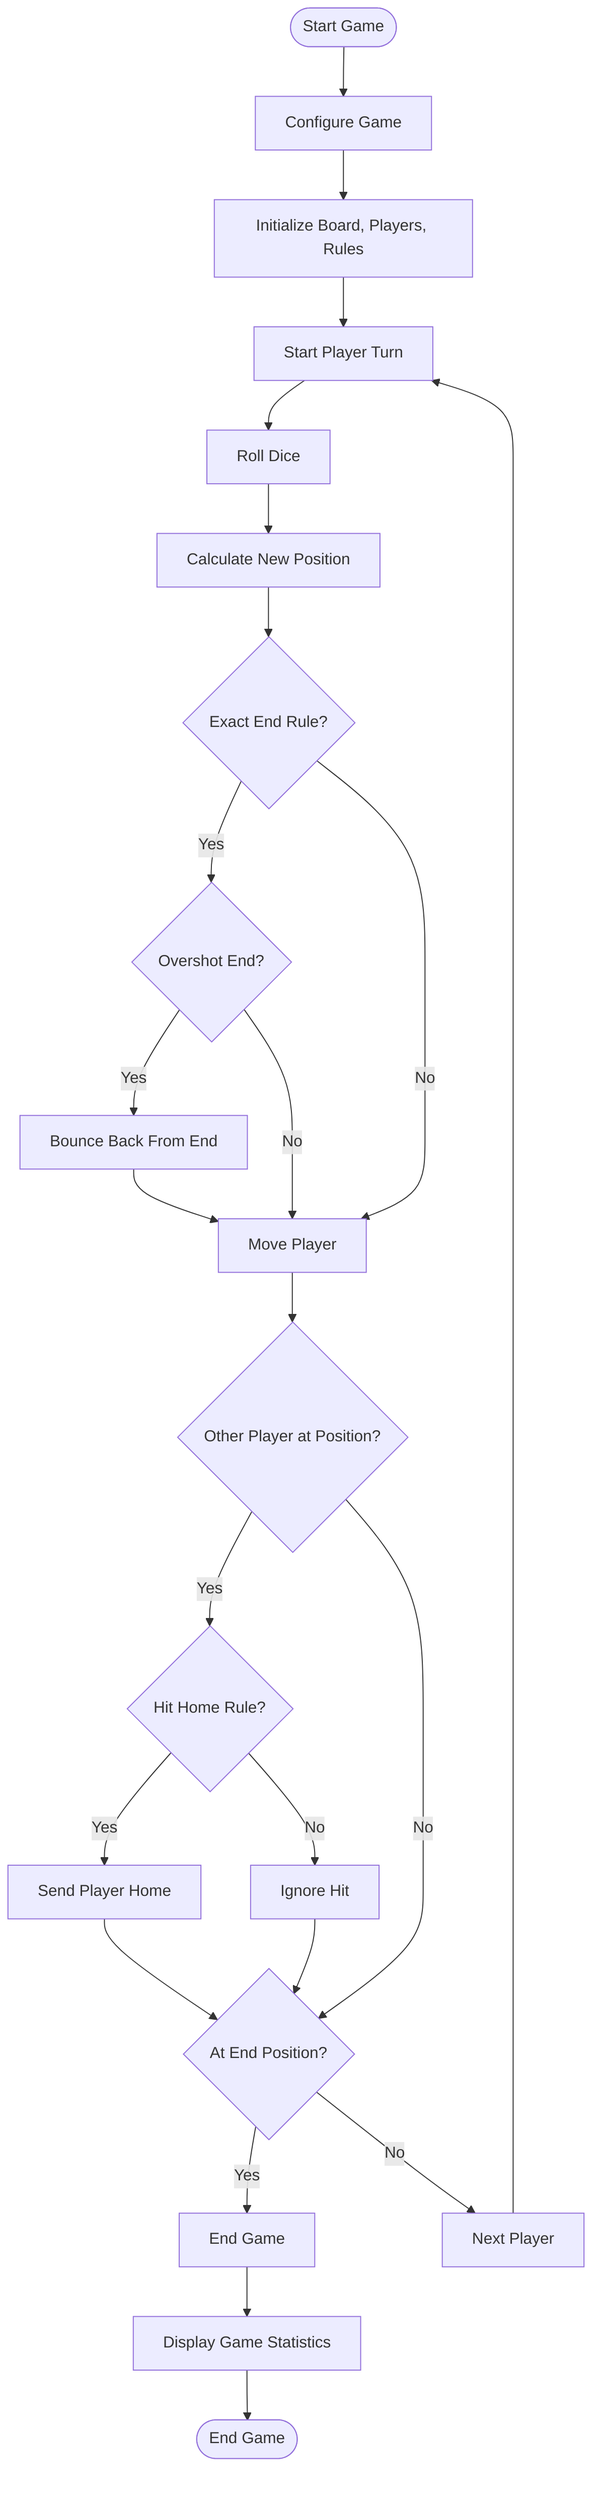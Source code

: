 flowchart TD
    Start([Start Game]) --> Config[Configure Game]
    Config --> Init[Initialize Board, Players, Rules]
    Init --> TurnStart[Start Player Turn]
    TurnStart --> DiceRoll[Roll Dice]
    DiceRoll --> CalcPos[Calculate New Position]
    CalcPos --> CheckEx{Exact End Rule?}
    CheckEx -- Yes --> CheckEx2{Overshot End?}
    CheckEx2 -- Yes --> BounceBack[Bounce Back From End]
    CheckEx2 -- No --> Move[Move Player]
    CheckEx -- No --> Move
    BounceBack --> Move
    Move --> CheckHit{Other Player at Position?}
    CheckHit -- Yes --> CheckHitRule{Hit Home Rule?}
    CheckHitRule -- Yes --> SendHome[Send Player Home]
    CheckHitRule -- No --> SkipHit[Ignore Hit]
    SendHome --> CheckWin
    SkipHit --> CheckWin
    CheckHit -- No --> CheckWin{At End Position?}
    CheckWin -- Yes --> EndGame[End Game]
    CheckWin -- No --> NextPlayer[Next Player]
    NextPlayer --> TurnStart
    EndGame --> DisplayStats[Display Game Statistics]
    DisplayStats --> End([End Game])
